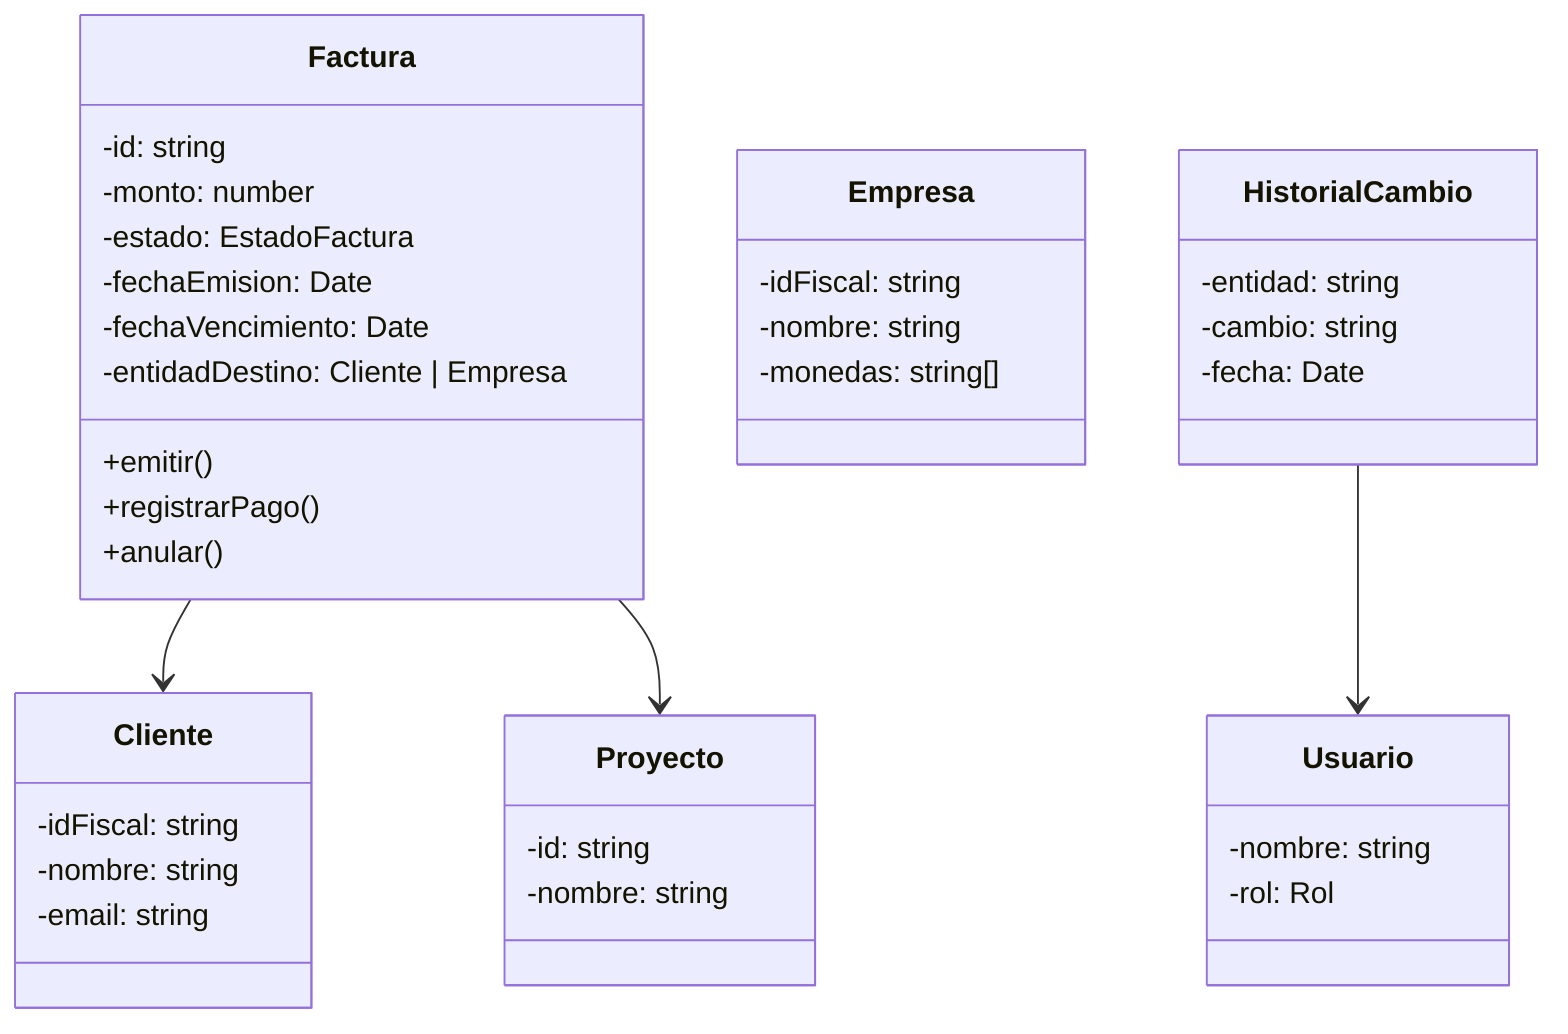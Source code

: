 classDiagram
    class Factura {
        -id: string
        -monto: number
        -estado: EstadoFactura
        -fechaEmision: Date
        -fechaVencimiento: Date
        -entidadDestino: Cliente | Empresa
        +emitir()
        +registrarPago()
        +anular()
    }

    class Cliente {
        -idFiscal: string
        -nombre: string
        -email: string
    }

    class Proyecto {
        -id: string
        -nombre: string
    }

    class Empresa {
        -idFiscal: string
        -nombre: string
        -monedas: string[]
    }

    class Usuario {
        -nombre: string
        -rol: Rol
    }

    class HistorialCambio {
        -entidad: string
        -cambio: string
        -fecha: Date
    }

    Factura --> Cliente
    Factura --> Proyecto
    HistorialCambio --> Usuario